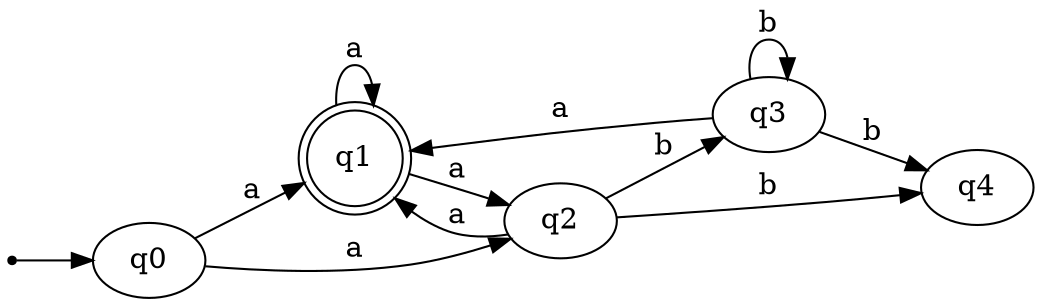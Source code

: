 digraph AFND {
	graph [rankdir=LR]
	ini [shape=point]
	q0
	ini -> q0
	q1 [shape=doublecircle]
	q2
	q3
	q4
	q0 -> q1 [label=a]
	q0 -> q2 [label=a]
	q1 -> q1 [label=a]
	q1 -> q2 [label=a]
	q2 -> q1 [label=a]
	q2 -> q3 [label=b]
	q2 -> q4 [label=b]
	q3 -> q1 [label=a]
	q3 -> q3 [label=b]
	q3 -> q4 [label=b]
}
